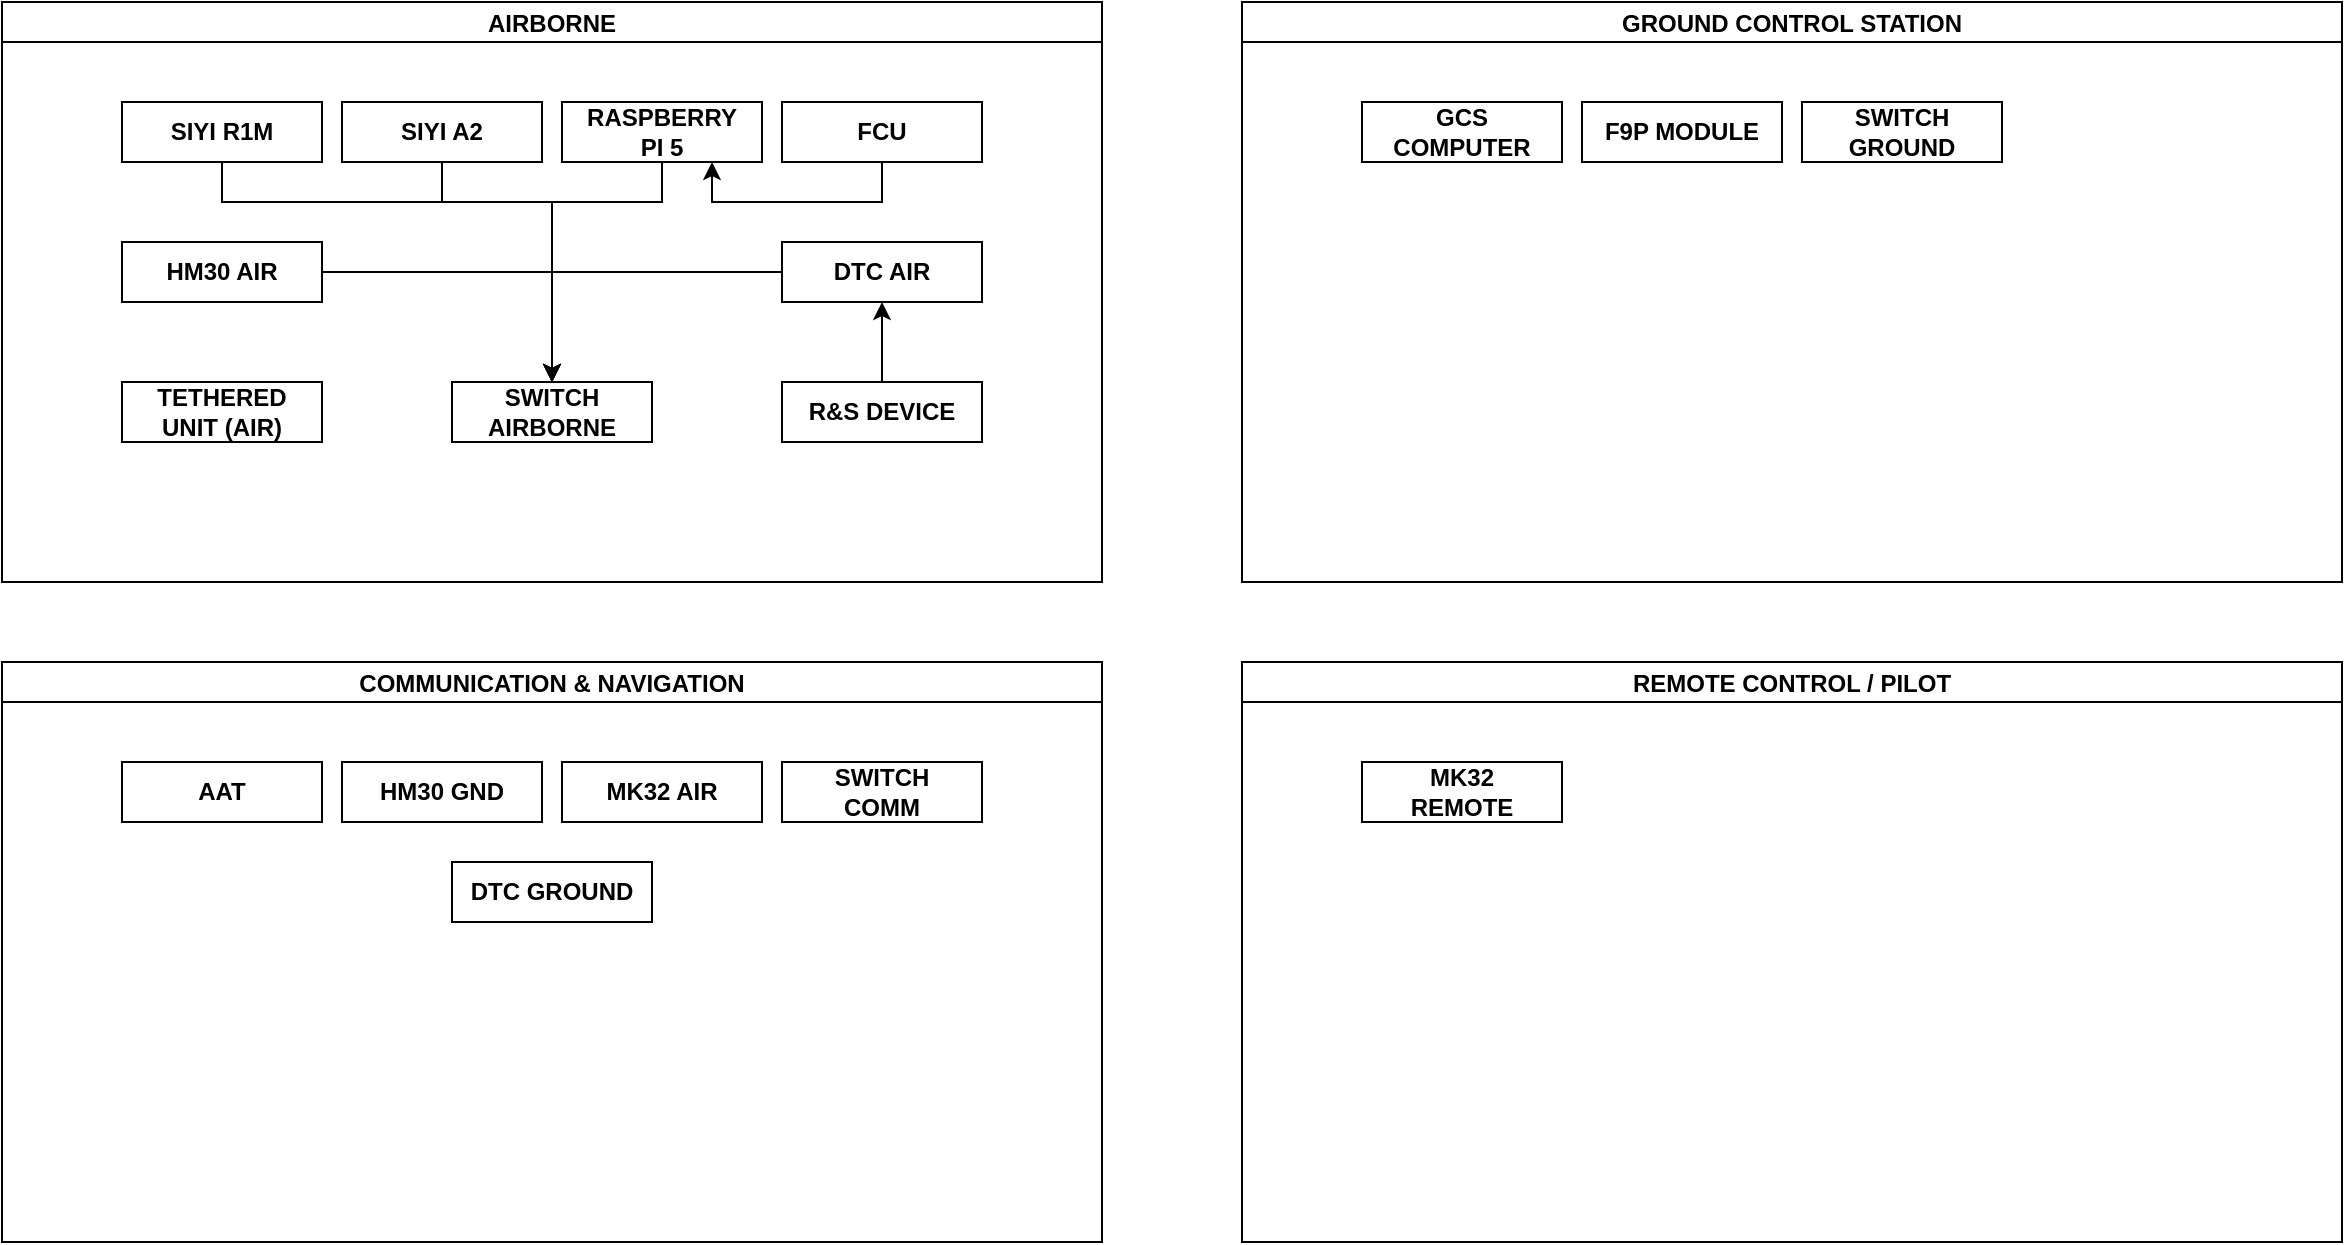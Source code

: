 <mxfile version="24.7.7">
  <diagram name="Page-1" id="90a13364-a465-7bf4-72fc-28e22215d7a0">
    <mxGraphModel dx="2049" dy="1054" grid="1" gridSize="10" guides="1" tooltips="1" connect="1" arrows="1" fold="1" page="1" pageScale="1.5" pageWidth="1169" pageHeight="826" background="none" math="0" shadow="0">
      <root>
        <mxCell id="0" style=";html=1;" />
        <mxCell id="1" style=";html=1;" parent="0" />
        <mxCell id="j-6bAbtd_mNCW3oIfH7T-3" value="AIRBORNE" style="swimlane;startSize=20;horizontal=1;containerType=tree;newEdgeStyle={&quot;edgeStyle&quot;:&quot;elbowEdgeStyle&quot;,&quot;startArrow&quot;:&quot;none&quot;,&quot;endArrow&quot;:&quot;none&quot;};spacing=9;labelBackgroundColor=none;fontStyle=1" vertex="1" parent="1">
          <mxGeometry x="50" y="90" width="550" height="290" as="geometry">
            <mxRectangle x="80" y="40" width="100" height="30" as="alternateBounds" />
          </mxGeometry>
        </mxCell>
        <mxCell id="j-6bAbtd_mNCW3oIfH7T-60" style="edgeStyle=orthogonalEdgeStyle;rounded=0;orthogonalLoop=1;jettySize=auto;html=1;exitX=0.5;exitY=1;exitDx=0;exitDy=0;entryX=0.75;entryY=1;entryDx=0;entryDy=0;" edge="1" parent="j-6bAbtd_mNCW3oIfH7T-3" source="j-6bAbtd_mNCW3oIfH7T-9" target="j-6bAbtd_mNCW3oIfH7T-13">
          <mxGeometry relative="1" as="geometry" />
        </mxCell>
        <mxCell id="j-6bAbtd_mNCW3oIfH7T-9" value="FCU" style="whiteSpace=wrap;html=1;spacing=9;labelBackgroundColor=none;fontStyle=1" vertex="1" parent="j-6bAbtd_mNCW3oIfH7T-3">
          <mxGeometry x="390" y="50" width="100" height="30" as="geometry" />
        </mxCell>
        <mxCell id="j-6bAbtd_mNCW3oIfH7T-57" style="edgeStyle=orthogonalEdgeStyle;rounded=0;orthogonalLoop=1;jettySize=auto;html=1;exitX=0.5;exitY=1;exitDx=0;exitDy=0;entryX=0.5;entryY=0;entryDx=0;entryDy=0;" edge="1" parent="j-6bAbtd_mNCW3oIfH7T-3" source="j-6bAbtd_mNCW3oIfH7T-11" target="j-6bAbtd_mNCW3oIfH7T-17">
          <mxGeometry relative="1" as="geometry">
            <Array as="points">
              <mxPoint x="220" y="100" />
              <mxPoint x="275" y="100" />
            </Array>
          </mxGeometry>
        </mxCell>
        <mxCell id="j-6bAbtd_mNCW3oIfH7T-11" value="SIYI A2" style="whiteSpace=wrap;html=1;spacing=9;labelBackgroundColor=none;fontStyle=1" vertex="1" parent="j-6bAbtd_mNCW3oIfH7T-3">
          <mxGeometry x="170" y="50" width="100" height="30" as="geometry" />
        </mxCell>
        <mxCell id="j-6bAbtd_mNCW3oIfH7T-55" style="edgeStyle=elbowEdgeStyle;rounded=0;orthogonalLoop=1;jettySize=auto;html=1;entryX=0.5;entryY=0;entryDx=0;entryDy=0;elbow=vertical;" edge="1" parent="j-6bAbtd_mNCW3oIfH7T-3" source="j-6bAbtd_mNCW3oIfH7T-12" target="j-6bAbtd_mNCW3oIfH7T-17">
          <mxGeometry relative="1" as="geometry">
            <Array as="points">
              <mxPoint x="190" y="100" />
            </Array>
          </mxGeometry>
        </mxCell>
        <mxCell id="j-6bAbtd_mNCW3oIfH7T-12" value="SIYI R1M" style="whiteSpace=wrap;html=1;spacing=9;labelBackgroundColor=none;fontStyle=1" vertex="1" parent="j-6bAbtd_mNCW3oIfH7T-3">
          <mxGeometry x="60" y="50" width="100" height="30" as="geometry" />
        </mxCell>
        <mxCell id="j-6bAbtd_mNCW3oIfH7T-58" style="edgeStyle=orthogonalEdgeStyle;rounded=0;orthogonalLoop=1;jettySize=auto;html=1;exitX=0.5;exitY=1;exitDx=0;exitDy=0;entryX=0.5;entryY=0;entryDx=0;entryDy=0;" edge="1" parent="j-6bAbtd_mNCW3oIfH7T-3" source="j-6bAbtd_mNCW3oIfH7T-13" target="j-6bAbtd_mNCW3oIfH7T-17">
          <mxGeometry relative="1" as="geometry">
            <Array as="points">
              <mxPoint x="330" y="100" />
              <mxPoint x="275" y="100" />
            </Array>
          </mxGeometry>
        </mxCell>
        <mxCell id="j-6bAbtd_mNCW3oIfH7T-13" value="RASPBERRY PI 5" style="whiteSpace=wrap;html=1;spacing=9;labelBackgroundColor=none;fontStyle=1" vertex="1" parent="j-6bAbtd_mNCW3oIfH7T-3">
          <mxGeometry x="280" y="50" width="100" height="30" as="geometry" />
        </mxCell>
        <mxCell id="j-6bAbtd_mNCW3oIfH7T-51" style="edgeStyle=orthogonalEdgeStyle;rounded=0;orthogonalLoop=1;jettySize=auto;html=1;entryX=0.5;entryY=1;entryDx=0;entryDy=0;" edge="1" parent="j-6bAbtd_mNCW3oIfH7T-3" source="j-6bAbtd_mNCW3oIfH7T-14" target="j-6bAbtd_mNCW3oIfH7T-15">
          <mxGeometry relative="1" as="geometry" />
        </mxCell>
        <mxCell id="j-6bAbtd_mNCW3oIfH7T-14" value="R&amp;amp;S DEVICE" style="whiteSpace=wrap;html=1;spacing=9;labelBackgroundColor=none;fontStyle=1" vertex="1" parent="j-6bAbtd_mNCW3oIfH7T-3">
          <mxGeometry x="390" y="190" width="100" height="30" as="geometry" />
        </mxCell>
        <mxCell id="j-6bAbtd_mNCW3oIfH7T-52" style="edgeStyle=orthogonalEdgeStyle;rounded=0;orthogonalLoop=1;jettySize=auto;html=1;entryX=0.5;entryY=0;entryDx=0;entryDy=0;" edge="1" parent="j-6bAbtd_mNCW3oIfH7T-3" source="j-6bAbtd_mNCW3oIfH7T-15" target="j-6bAbtd_mNCW3oIfH7T-17">
          <mxGeometry relative="1" as="geometry" />
        </mxCell>
        <mxCell id="j-6bAbtd_mNCW3oIfH7T-15" value="DTC AIR" style="whiteSpace=wrap;html=1;spacing=9;labelBackgroundColor=none;fontStyle=1" vertex="1" parent="j-6bAbtd_mNCW3oIfH7T-3">
          <mxGeometry x="390" y="120" width="100" height="30" as="geometry" />
        </mxCell>
        <mxCell id="j-6bAbtd_mNCW3oIfH7T-54" style="edgeStyle=orthogonalEdgeStyle;rounded=0;orthogonalLoop=1;jettySize=auto;html=1;entryX=0.5;entryY=0;entryDx=0;entryDy=0;" edge="1" parent="j-6bAbtd_mNCW3oIfH7T-3" source="j-6bAbtd_mNCW3oIfH7T-16" target="j-6bAbtd_mNCW3oIfH7T-17">
          <mxGeometry relative="1" as="geometry" />
        </mxCell>
        <mxCell id="j-6bAbtd_mNCW3oIfH7T-16" value="HM30 AIR" style="whiteSpace=wrap;html=1;spacing=9;labelBackgroundColor=none;fontStyle=1" vertex="1" parent="j-6bAbtd_mNCW3oIfH7T-3">
          <mxGeometry x="60" y="120" width="100" height="30" as="geometry" />
        </mxCell>
        <mxCell id="j-6bAbtd_mNCW3oIfH7T-17" value="SWITCH AIRBORNE" style="whiteSpace=wrap;html=1;spacing=9;labelBackgroundColor=none;fontStyle=1" vertex="1" parent="j-6bAbtd_mNCW3oIfH7T-3">
          <mxGeometry x="225" y="190" width="100" height="30" as="geometry" />
        </mxCell>
        <mxCell id="j-6bAbtd_mNCW3oIfH7T-18" value="TETHERED UNIT (AIR)" style="whiteSpace=wrap;html=1;spacing=9;labelBackgroundColor=none;fontStyle=1" vertex="1" parent="j-6bAbtd_mNCW3oIfH7T-3">
          <mxGeometry x="60" y="190" width="100" height="30" as="geometry" />
        </mxCell>
        <mxCell id="j-6bAbtd_mNCW3oIfH7T-19" value="GROUND CONTROL STATION" style="swimlane;startSize=20;horizontal=1;containerType=tree;newEdgeStyle={&quot;edgeStyle&quot;:&quot;elbowEdgeStyle&quot;,&quot;startArrow&quot;:&quot;none&quot;,&quot;endArrow&quot;:&quot;none&quot;};spacing=9;labelBackgroundColor=none;fontStyle=1" vertex="1" parent="1">
          <mxGeometry x="670" y="90" width="550" height="290" as="geometry">
            <mxRectangle x="80" y="40" width="100" height="30" as="alternateBounds" />
          </mxGeometry>
        </mxCell>
        <mxCell id="j-6bAbtd_mNCW3oIfH7T-20" value="SWITCH GROUND" style="whiteSpace=wrap;html=1;spacing=9;labelBackgroundColor=none;fontStyle=1" vertex="1" parent="j-6bAbtd_mNCW3oIfH7T-19">
          <mxGeometry x="280" y="50" width="100" height="30" as="geometry" />
        </mxCell>
        <mxCell id="j-6bAbtd_mNCW3oIfH7T-21" value="F9P MODULE" style="whiteSpace=wrap;html=1;spacing=9;labelBackgroundColor=none;fontStyle=1" vertex="1" parent="j-6bAbtd_mNCW3oIfH7T-19">
          <mxGeometry x="170" y="50" width="100" height="30" as="geometry" />
        </mxCell>
        <mxCell id="j-6bAbtd_mNCW3oIfH7T-22" value="GCS COMPUTER" style="whiteSpace=wrap;html=1;spacing=9;labelBackgroundColor=none;fontStyle=1" vertex="1" parent="j-6bAbtd_mNCW3oIfH7T-19">
          <mxGeometry x="60" y="50" width="100" height="30" as="geometry" />
        </mxCell>
        <mxCell id="j-6bAbtd_mNCW3oIfH7T-29" value="COMMUNICATION &amp; NAVIGATION" style="swimlane;startSize=20;horizontal=1;containerType=tree;newEdgeStyle={&quot;edgeStyle&quot;:&quot;elbowEdgeStyle&quot;,&quot;startArrow&quot;:&quot;none&quot;,&quot;endArrow&quot;:&quot;none&quot;};spacing=9;labelBackgroundColor=none;fontStyle=1" vertex="1" parent="1">
          <mxGeometry x="50" y="420" width="550" height="290" as="geometry">
            <mxRectangle x="80" y="40" width="100" height="30" as="alternateBounds" />
          </mxGeometry>
        </mxCell>
        <mxCell id="j-6bAbtd_mNCW3oIfH7T-30" value="MK32 AIR" style="whiteSpace=wrap;html=1;spacing=9;labelBackgroundColor=none;fontStyle=1" vertex="1" parent="j-6bAbtd_mNCW3oIfH7T-29">
          <mxGeometry x="280" y="50" width="100" height="30" as="geometry" />
        </mxCell>
        <mxCell id="j-6bAbtd_mNCW3oIfH7T-31" value="HM30 GND" style="whiteSpace=wrap;html=1;spacing=9;labelBackgroundColor=none;fontStyle=1" vertex="1" parent="j-6bAbtd_mNCW3oIfH7T-29">
          <mxGeometry x="170" y="50" width="100" height="30" as="geometry" />
        </mxCell>
        <mxCell id="j-6bAbtd_mNCW3oIfH7T-32" value="AAT" style="whiteSpace=wrap;html=1;spacing=9;labelBackgroundColor=none;fontStyle=1" vertex="1" parent="j-6bAbtd_mNCW3oIfH7T-29">
          <mxGeometry x="60" y="50" width="100" height="30" as="geometry" />
        </mxCell>
        <mxCell id="j-6bAbtd_mNCW3oIfH7T-33" value="SWITCH COMM" style="whiteSpace=wrap;html=1;spacing=9;labelBackgroundColor=none;fontStyle=1" vertex="1" parent="j-6bAbtd_mNCW3oIfH7T-29">
          <mxGeometry x="390" y="50" width="100" height="30" as="geometry" />
        </mxCell>
        <mxCell id="j-6bAbtd_mNCW3oIfH7T-34" value="DTC GROUND" style="whiteSpace=wrap;html=1;spacing=9;labelBackgroundColor=none;fontStyle=1" vertex="1" parent="j-6bAbtd_mNCW3oIfH7T-29">
          <mxGeometry x="225" y="100" width="100" height="30" as="geometry" />
        </mxCell>
        <mxCell id="j-6bAbtd_mNCW3oIfH7T-39" value="REMOTE CONTROL / PILOT" style="swimlane;startSize=20;horizontal=1;containerType=tree;newEdgeStyle={&quot;edgeStyle&quot;:&quot;elbowEdgeStyle&quot;,&quot;startArrow&quot;:&quot;none&quot;,&quot;endArrow&quot;:&quot;none&quot;};spacing=9;labelBackgroundColor=none;fontStyle=1" vertex="1" parent="1">
          <mxGeometry x="670" y="420" width="550" height="290" as="geometry">
            <mxRectangle x="80" y="40" width="100" height="30" as="alternateBounds" />
          </mxGeometry>
        </mxCell>
        <mxCell id="j-6bAbtd_mNCW3oIfH7T-42" value="MK32 REMOTE" style="whiteSpace=wrap;html=1;spacing=9;labelBackgroundColor=none;fontStyle=1" vertex="1" parent="j-6bAbtd_mNCW3oIfH7T-39">
          <mxGeometry x="60" y="50" width="100" height="30" as="geometry" />
        </mxCell>
      </root>
    </mxGraphModel>
  </diagram>
</mxfile>
